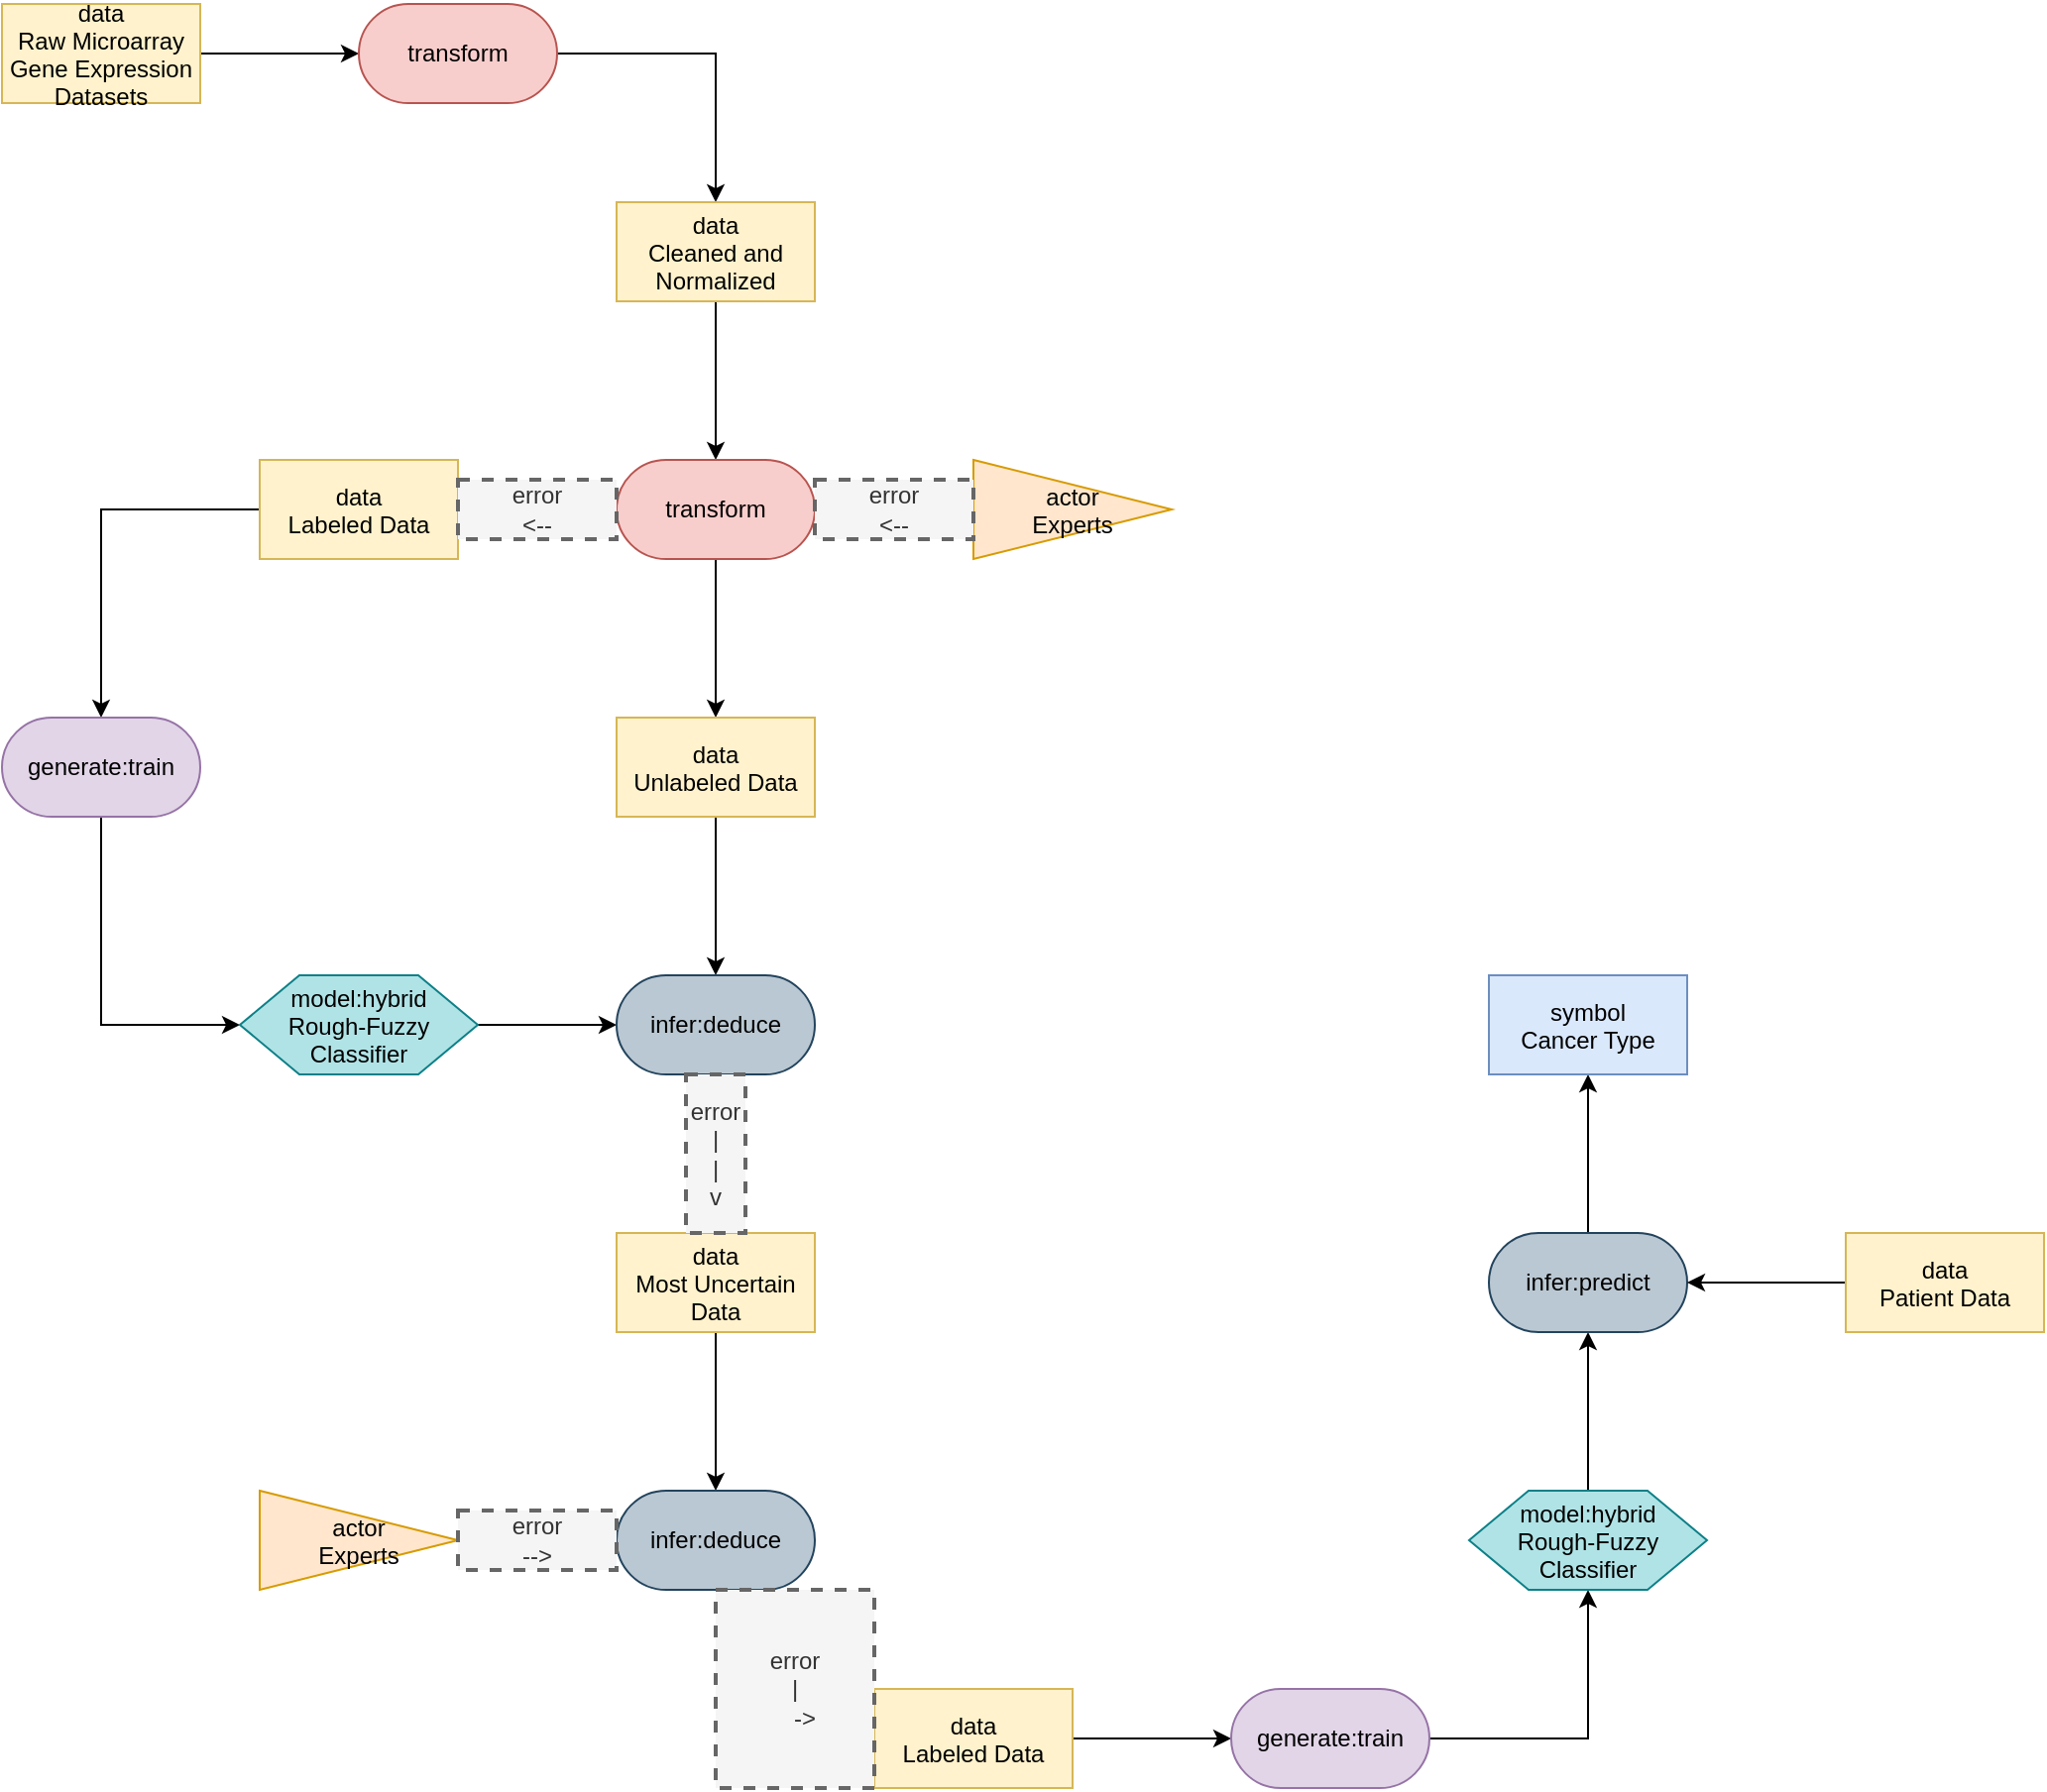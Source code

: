 <mxfile version="27.1.6" pages="2">
  <diagram name="Page-1" id="DYWIcZK1-25Avcm8wTOQ">
    <mxGraphModel dx="1429" dy="856" grid="1" gridSize="10" guides="1" tooltips="1" connect="1" arrows="1" fold="1" page="1" pageScale="1" pageWidth="3300" pageHeight="4681" math="0" shadow="0">
      <root>
        <mxCell id="0" />
        <mxCell id="1" parent="0" />
        <mxCell id="QzDq8rynKPK1qvdBXW3V-3" style="edgeStyle=orthogonalEdgeStyle;rounded=0;orthogonalLoop=1;jettySize=auto;html=1;exitX=1;exitY=0.5;exitDx=0;exitDy=0;entryX=0;entryY=0.5;entryDx=0;entryDy=0;" parent="1" source="QzDq8rynKPK1qvdBXW3V-1" target="QzDq8rynKPK1qvdBXW3V-2" edge="1">
          <mxGeometry relative="1" as="geometry" />
        </mxCell>
        <mxCell id="QzDq8rynKPK1qvdBXW3V-1" value="data&#xa;Raw Microarray&#xa;Gene Expression&#xa;Datasets" style="rectangle;fillColor=#fff2cc;strokeColor=#d6b656;" parent="1" name="data" vertex="1">
          <mxGeometry x="340" y="230" width="100" height="50" as="geometry" />
        </mxCell>
        <mxCell id="QzDq8rynKPK1qvdBXW3V-5" style="edgeStyle=orthogonalEdgeStyle;rounded=0;orthogonalLoop=1;jettySize=auto;html=1;exitX=1;exitY=0.5;exitDx=0;exitDy=0;entryX=0.5;entryY=0;entryDx=0;entryDy=0;" parent="1" source="QzDq8rynKPK1qvdBXW3V-2" target="QzDq8rynKPK1qvdBXW3V-4" edge="1">
          <mxGeometry relative="1" as="geometry" />
        </mxCell>
        <mxCell id="QzDq8rynKPK1qvdBXW3V-2" value="transform" style="rounded=1;whiteSpace=wrap;html=1;arcSize=50;fillColor=#f8cecc;strokeColor=#b85450;" parent="1" name="transform" vertex="1">
          <mxGeometry x="520" y="230" width="100" height="50" as="geometry" />
        </mxCell>
        <mxCell id="QzDq8rynKPK1qvdBXW3V-7" style="edgeStyle=orthogonalEdgeStyle;rounded=0;orthogonalLoop=1;jettySize=auto;html=1;exitX=0.5;exitY=1;exitDx=0;exitDy=0;entryX=0.5;entryY=0;entryDx=0;entryDy=0;" parent="1" source="QzDq8rynKPK1qvdBXW3V-4" target="QzDq8rynKPK1qvdBXW3V-6" edge="1">
          <mxGeometry relative="1" as="geometry" />
        </mxCell>
        <mxCell id="QzDq8rynKPK1qvdBXW3V-4" value="data&#xa;Cleaned and&#xa;Normalized" style="rectangle;fillColor=#fff2cc;strokeColor=#d6b656;" parent="1" name="data" vertex="1">
          <mxGeometry x="650" y="330" width="100" height="50" as="geometry" />
        </mxCell>
        <mxCell id="QzDq8rynKPK1qvdBXW3V-16" style="edgeStyle=orthogonalEdgeStyle;rounded=0;orthogonalLoop=1;jettySize=auto;html=1;exitX=0.5;exitY=1;exitDx=0;exitDy=0;entryX=0.5;entryY=0;entryDx=0;entryDy=0;" parent="1" source="QzDq8rynKPK1qvdBXW3V-6" target="QzDq8rynKPK1qvdBXW3V-14" edge="1">
          <mxGeometry relative="1" as="geometry" />
        </mxCell>
        <mxCell id="QzDq8rynKPK1qvdBXW3V-6" value="transform" style="rounded=1;whiteSpace=wrap;html=1;arcSize=50;fillColor=#f8cecc;strokeColor=#b85450;" parent="1" name="transform" vertex="1">
          <mxGeometry x="650" y="460" width="100" height="50" as="geometry" />
        </mxCell>
        <mxCell id="QzDq8rynKPK1qvdBXW3V-8" value="actor&#xa;Experts" style="triangle;fillColor=#ffe6cc;strokeColor=#d79b00;" parent="1" name="actor" vertex="1">
          <mxGeometry x="830" y="460" width="100" height="50" as="geometry" />
        </mxCell>
        <mxCell id="QzDq8rynKPK1qvdBXW3V-10" value="&lt;div&gt;error&lt;/div&gt;&lt;div&gt;&amp;lt;--&lt;/div&gt;" style="text;html=1;align=center;verticalAlign=middle;whiteSpace=wrap;rounded=0;dashed=1;fillColor=#f5f5f5;fontColor=#333333;strokeColor=#666666;strokeWidth=2;" parent="1" name="text" vertex="1">
          <mxGeometry x="750" y="470" width="80" height="30" as="geometry" />
        </mxCell>
        <mxCell id="QzDq8rynKPK1qvdBXW3V-19" style="edgeStyle=orthogonalEdgeStyle;rounded=0;orthogonalLoop=1;jettySize=auto;html=1;exitX=0;exitY=0.5;exitDx=0;exitDy=0;entryX=0.5;entryY=0;entryDx=0;entryDy=0;" parent="1" source="QzDq8rynKPK1qvdBXW3V-12" target="QzDq8rynKPK1qvdBXW3V-18" edge="1">
          <mxGeometry relative="1" as="geometry" />
        </mxCell>
        <mxCell id="QzDq8rynKPK1qvdBXW3V-12" value="data&#xa;Labeled Data" style="rectangle;fillColor=#fff2cc;strokeColor=#d6b656;" parent="1" name="data" vertex="1">
          <mxGeometry x="470" y="460" width="100" height="50" as="geometry" />
        </mxCell>
        <mxCell id="QzDq8rynKPK1qvdBXW3V-22" style="edgeStyle=orthogonalEdgeStyle;rounded=0;orthogonalLoop=1;jettySize=auto;html=1;exitX=0.5;exitY=1;exitDx=0;exitDy=0;entryX=0.5;entryY=0;entryDx=0;entryDy=0;" parent="1" source="QzDq8rynKPK1qvdBXW3V-14" target="QzDq8rynKPK1qvdBXW3V-21" edge="1">
          <mxGeometry relative="1" as="geometry" />
        </mxCell>
        <mxCell id="QzDq8rynKPK1qvdBXW3V-14" value="data&#xa;Unlabeled Data" style="rectangle;fillColor=#fff2cc;strokeColor=#d6b656;" parent="1" name="data" vertex="1">
          <mxGeometry x="650" y="590" width="100" height="50" as="geometry" />
        </mxCell>
        <mxCell id="QzDq8rynKPK1qvdBXW3V-17" value="&lt;div&gt;error&lt;/div&gt;&lt;div&gt;&amp;lt;--&lt;/div&gt;" style="text;html=1;align=center;verticalAlign=middle;whiteSpace=wrap;rounded=0;dashed=1;fillColor=#f5f5f5;fontColor=#333333;strokeColor=#666666;strokeWidth=2;" parent="1" name="text" vertex="1">
          <mxGeometry x="570" y="470" width="80" height="30" as="geometry" />
        </mxCell>
        <mxCell id="QzDq8rynKPK1qvdBXW3V-23" style="edgeStyle=orthogonalEdgeStyle;rounded=0;orthogonalLoop=1;jettySize=auto;html=1;exitX=0.5;exitY=1;exitDx=0;exitDy=0;entryX=0;entryY=0.5;entryDx=0;entryDy=0;" parent="1" source="QzDq8rynKPK1qvdBXW3V-18" target="QzDq8rynKPK1qvdBXW3V-20" edge="1">
          <mxGeometry relative="1" as="geometry" />
        </mxCell>
        <mxCell id="QzDq8rynKPK1qvdBXW3V-18" value="generate:train" style="rounded=1;whiteSpace=wrap;html=1;arcSize=50;fillColor=#e1d5e7;strokeColor=#9673a6;" parent="1" name="generate:train" vertex="1">
          <mxGeometry x="340" y="590" width="100" height="50" as="geometry" />
        </mxCell>
        <mxCell id="QzDq8rynKPK1qvdBXW3V-24" style="edgeStyle=orthogonalEdgeStyle;rounded=0;orthogonalLoop=1;jettySize=auto;html=1;exitX=1;exitY=0.5;exitDx=0;exitDy=0;entryX=0;entryY=0.5;entryDx=0;entryDy=0;" parent="1" source="QzDq8rynKPK1qvdBXW3V-20" target="QzDq8rynKPK1qvdBXW3V-21" edge="1">
          <mxGeometry relative="1" as="geometry" />
        </mxCell>
        <mxCell id="QzDq8rynKPK1qvdBXW3V-20" value="model:hybrid&#xa;Rough-Fuzzy&#xa;Classifier" style="shape=hexagon;perimeter=hexagonPerimeter2;fillColor=#b0e3e6;strokeColor=#0e8088;" parent="1" name="model" vertex="1">
          <mxGeometry x="460" y="720" width="120" height="50" as="geometry" />
        </mxCell>
        <mxCell id="QzDq8rynKPK1qvdBXW3V-21" value="infer:deduce" style="rounded=1;whiteSpace=wrap;html=1;arcSize=50;fillColor=#bac8d3;strokeColor=#23445d;" parent="1" name="infer:deduce" vertex="1">
          <mxGeometry x="650" y="720" width="100" height="50" as="geometry" />
        </mxCell>
        <mxCell id="QzDq8rynKPK1qvdBXW3V-30" style="edgeStyle=orthogonalEdgeStyle;rounded=0;orthogonalLoop=1;jettySize=auto;html=1;exitX=0.5;exitY=1;exitDx=0;exitDy=0;entryX=0.5;entryY=0;entryDx=0;entryDy=0;" parent="1" source="QzDq8rynKPK1qvdBXW3V-25" target="QzDq8rynKPK1qvdBXW3V-29" edge="1">
          <mxGeometry relative="1" as="geometry" />
        </mxCell>
        <mxCell id="QzDq8rynKPK1qvdBXW3V-25" value="data&#xa;Most Uncertain&#xa;Data" style="rectangle;fillColor=#fff2cc;strokeColor=#d6b656;" parent="1" name="data" vertex="1">
          <mxGeometry x="650" y="850" width="100" height="50" as="geometry" />
        </mxCell>
        <mxCell id="QzDq8rynKPK1qvdBXW3V-27" value="&lt;div&gt;error&lt;/div&gt;&lt;div&gt;|&lt;/div&gt;&lt;div&gt;|&lt;/div&gt;&lt;div&gt;v&lt;/div&gt;" style="text;html=1;align=center;verticalAlign=middle;whiteSpace=wrap;rounded=0;dashed=1;fillColor=#f5f5f5;fontColor=#333333;strokeColor=#666666;strokeWidth=2;" parent="1" name="text" vertex="1">
          <mxGeometry x="685" y="770" width="30" height="80" as="geometry" />
        </mxCell>
        <mxCell id="QzDq8rynKPK1qvdBXW3V-28" value="actor&#xa;Experts" style="triangle;fillColor=#ffe6cc;strokeColor=#d79b00;" parent="1" name="actor" vertex="1">
          <mxGeometry x="470" y="980" width="100" height="50" as="geometry" />
        </mxCell>
        <mxCell id="QzDq8rynKPK1qvdBXW3V-29" value="infer:deduce" style="rounded=1;whiteSpace=wrap;html=1;arcSize=50;fillColor=#bac8d3;strokeColor=#23445d;" parent="1" name="infer:deduce" vertex="1">
          <mxGeometry x="650" y="980" width="100" height="50" as="geometry" />
        </mxCell>
        <mxCell id="QzDq8rynKPK1qvdBXW3V-32" value="&lt;div&gt;error&lt;/div&gt;&lt;div&gt;--&amp;gt;&lt;/div&gt;" style="text;html=1;align=center;verticalAlign=middle;whiteSpace=wrap;rounded=0;dashed=1;fillColor=#f5f5f5;fontColor=#333333;strokeColor=#666666;strokeWidth=2;" parent="1" name="text" vertex="1">
          <mxGeometry x="570" y="990" width="80" height="30" as="geometry" />
        </mxCell>
        <mxCell id="QzDq8rynKPK1qvdBXW3V-39" style="edgeStyle=orthogonalEdgeStyle;rounded=0;orthogonalLoop=1;jettySize=auto;html=1;exitX=1;exitY=0.5;exitDx=0;exitDy=0;entryX=0;entryY=0.5;entryDx=0;entryDy=0;" parent="1" source="QzDq8rynKPK1qvdBXW3V-33" target="QzDq8rynKPK1qvdBXW3V-38" edge="1">
          <mxGeometry relative="1" as="geometry" />
        </mxCell>
        <mxCell id="QzDq8rynKPK1qvdBXW3V-33" value="data&#xa;Labeled Data" style="rectangle;fillColor=#fff2cc;strokeColor=#d6b656;" parent="1" name="data" vertex="1">
          <mxGeometry x="780" y="1080" width="100" height="50" as="geometry" />
        </mxCell>
        <mxCell id="QzDq8rynKPK1qvdBXW3V-37" value="&lt;div&gt;error&lt;/div&gt;&lt;div&gt;|&lt;/div&gt;&lt;div&gt;&amp;nbsp;&amp;nbsp; -&amp;gt;&lt;/div&gt;" style="text;html=1;align=center;verticalAlign=middle;whiteSpace=wrap;rounded=0;dashed=1;fillColor=#f5f5f5;fontColor=#333333;strokeColor=#666666;strokeWidth=2;" parent="1" name="text" vertex="1">
          <mxGeometry x="700" y="1030" width="80" height="100" as="geometry" />
        </mxCell>
        <mxCell id="QzDq8rynKPK1qvdBXW3V-41" style="edgeStyle=orthogonalEdgeStyle;rounded=0;orthogonalLoop=1;jettySize=auto;html=1;exitX=1;exitY=0.5;exitDx=0;exitDy=0;entryX=0.5;entryY=1;entryDx=0;entryDy=0;" parent="1" source="QzDq8rynKPK1qvdBXW3V-38" target="QzDq8rynKPK1qvdBXW3V-40" edge="1">
          <mxGeometry relative="1" as="geometry" />
        </mxCell>
        <mxCell id="QzDq8rynKPK1qvdBXW3V-38" value="generate:train" style="rounded=1;whiteSpace=wrap;html=1;arcSize=50;fillColor=#e1d5e7;strokeColor=#9673a6;" parent="1" name="generate:train" vertex="1">
          <mxGeometry x="960" y="1080" width="100" height="50" as="geometry" />
        </mxCell>
        <mxCell id="QzDq8rynKPK1qvdBXW3V-43" style="edgeStyle=orthogonalEdgeStyle;rounded=0;orthogonalLoop=1;jettySize=auto;html=1;exitX=0.5;exitY=0;exitDx=0;exitDy=0;entryX=0.5;entryY=1;entryDx=0;entryDy=0;" parent="1" source="QzDq8rynKPK1qvdBXW3V-40" target="QzDq8rynKPK1qvdBXW3V-42" edge="1">
          <mxGeometry relative="1" as="geometry" />
        </mxCell>
        <mxCell id="QzDq8rynKPK1qvdBXW3V-40" value="model:hybrid&#xa;Rough-Fuzzy&#xa;Classifier" style="shape=hexagon;perimeter=hexagonPerimeter2;fillColor=#b0e3e6;strokeColor=#0e8088;" parent="1" name="model" vertex="1">
          <mxGeometry x="1080" y="980" width="120" height="50" as="geometry" />
        </mxCell>
        <mxCell id="QzDq8rynKPK1qvdBXW3V-47" style="edgeStyle=orthogonalEdgeStyle;rounded=0;orthogonalLoop=1;jettySize=auto;html=1;exitX=0.5;exitY=0;exitDx=0;exitDy=0;entryX=0.5;entryY=1;entryDx=0;entryDy=0;" parent="1" source="QzDq8rynKPK1qvdBXW3V-42" target="QzDq8rynKPK1qvdBXW3V-46" edge="1">
          <mxGeometry relative="1" as="geometry" />
        </mxCell>
        <mxCell id="QzDq8rynKPK1qvdBXW3V-42" value="infer:predict" style="rounded=1;whiteSpace=wrap;html=1;arcSize=50;fillColor=#bac8d3;strokeColor=#23445d;" parent="1" name="infer:deduce" vertex="1">
          <mxGeometry x="1090" y="850" width="100" height="50" as="geometry" />
        </mxCell>
        <mxCell id="QzDq8rynKPK1qvdBXW3V-45" style="edgeStyle=orthogonalEdgeStyle;rounded=0;orthogonalLoop=1;jettySize=auto;html=1;exitX=0;exitY=0.5;exitDx=0;exitDy=0;entryX=1;entryY=0.5;entryDx=0;entryDy=0;" parent="1" source="QzDq8rynKPK1qvdBXW3V-44" target="QzDq8rynKPK1qvdBXW3V-42" edge="1">
          <mxGeometry relative="1" as="geometry" />
        </mxCell>
        <mxCell id="QzDq8rynKPK1qvdBXW3V-44" value="data&#xa;Patient Data" style="rectangle;fillColor=#fff2cc;strokeColor=#d6b656;" parent="1" name="data" vertex="1">
          <mxGeometry x="1270" y="850" width="100" height="50" as="geometry" />
        </mxCell>
        <mxCell id="QzDq8rynKPK1qvdBXW3V-46" value="symbol&#xa;Cancer Type" style="rectangle;fillColor=#dae8fc;strokeColor=#6c8ebf;" parent="1" name="symbol" vertex="1">
          <mxGeometry x="1090" y="720" width="100" height="50" as="geometry" />
        </mxCell>
      </root>
    </mxGraphModel>
  </diagram>
  <diagram name="Copy of Page-1" id="GAcsiQ3O6E8d-jxwSrGk">
    <mxGraphModel dx="1965" dy="1178" grid="1" gridSize="10" guides="1" tooltips="1" connect="1" arrows="1" fold="1" page="1" pageScale="1" pageWidth="3300" pageHeight="4681" math="0" shadow="0">
      <root>
        <mxCell id="lZMerHz-8ARIyKpBglap-0" />
        <mxCell id="lZMerHz-8ARIyKpBglap-1" parent="lZMerHz-8ARIyKpBglap-0" />
        <mxCell id="lZMerHz-8ARIyKpBglap-2" style="edgeStyle=orthogonalEdgeStyle;rounded=0;orthogonalLoop=1;jettySize=auto;html=1;exitX=1;exitY=0.5;exitDx=0;exitDy=0;entryX=0;entryY=0.5;entryDx=0;entryDy=0;" edge="1" parent="lZMerHz-8ARIyKpBglap-1" source="lZMerHz-8ARIyKpBglap-3" target="lZMerHz-8ARIyKpBglap-5">
          <mxGeometry relative="1" as="geometry" />
        </mxCell>
        <mxCell id="lZMerHz-8ARIyKpBglap-3" value="data&#xa;Raw Microarray&#xa;Gene Expression&#xa;Datasets" style="rectangle;fillColor=#fff2cc;strokeColor=#d6b656;" name="data" vertex="1" parent="lZMerHz-8ARIyKpBglap-1">
          <mxGeometry x="340" y="230" width="100" height="50" as="geometry" />
        </mxCell>
        <mxCell id="lZMerHz-8ARIyKpBglap-4" style="edgeStyle=orthogonalEdgeStyle;rounded=0;orthogonalLoop=1;jettySize=auto;html=1;exitX=1;exitY=0.5;exitDx=0;exitDy=0;entryX=0.5;entryY=0;entryDx=0;entryDy=0;" edge="1" parent="lZMerHz-8ARIyKpBglap-1" source="lZMerHz-8ARIyKpBglap-5" target="lZMerHz-8ARIyKpBglap-7">
          <mxGeometry relative="1" as="geometry" />
        </mxCell>
        <mxCell id="lZMerHz-8ARIyKpBglap-5" value="transform" style="rounded=1;whiteSpace=wrap;html=1;arcSize=50;fillColor=#f8cecc;strokeColor=#b85450;" name="transform" vertex="1" parent="lZMerHz-8ARIyKpBglap-1">
          <mxGeometry x="520" y="230" width="100" height="50" as="geometry" />
        </mxCell>
        <mxCell id="lZMerHz-8ARIyKpBglap-6" style="edgeStyle=orthogonalEdgeStyle;rounded=0;orthogonalLoop=1;jettySize=auto;html=1;exitX=0.5;exitY=1;exitDx=0;exitDy=0;entryX=0.5;entryY=0;entryDx=0;entryDy=0;" edge="1" parent="lZMerHz-8ARIyKpBglap-1" source="lZMerHz-8ARIyKpBglap-7" target="lZMerHz-8ARIyKpBglap-9">
          <mxGeometry relative="1" as="geometry" />
        </mxCell>
        <mxCell id="lZMerHz-8ARIyKpBglap-7" value="data&#xa;Cleaned and&#xa;Normalized" style="rectangle;fillColor=#fff2cc;strokeColor=#d6b656;" name="data" vertex="1" parent="lZMerHz-8ARIyKpBglap-1">
          <mxGeometry x="650" y="330" width="100" height="50" as="geometry" />
        </mxCell>
        <mxCell id="lZMerHz-8ARIyKpBglap-8" style="edgeStyle=orthogonalEdgeStyle;rounded=0;orthogonalLoop=1;jettySize=auto;html=1;exitX=0.5;exitY=1;exitDx=0;exitDy=0;entryX=0.5;entryY=0;entryDx=0;entryDy=0;" edge="1" parent="lZMerHz-8ARIyKpBglap-1" source="lZMerHz-8ARIyKpBglap-9" target="lZMerHz-8ARIyKpBglap-15">
          <mxGeometry relative="1" as="geometry" />
        </mxCell>
        <mxCell id="BlRlLX_Tl1VVQXvpcXoL-0" style="edgeStyle=orthogonalEdgeStyle;rounded=0;orthogonalLoop=1;jettySize=auto;html=1;exitX=0;exitY=0.5;exitDx=0;exitDy=0;entryX=1;entryY=0.5;entryDx=0;entryDy=0;" edge="1" parent="lZMerHz-8ARIyKpBglap-1" source="lZMerHz-8ARIyKpBglap-9" target="lZMerHz-8ARIyKpBglap-13">
          <mxGeometry relative="1" as="geometry" />
        </mxCell>
        <mxCell id="lZMerHz-8ARIyKpBglap-9" value="transform" style="rounded=1;whiteSpace=wrap;html=1;arcSize=50;fillColor=#f8cecc;strokeColor=#b85450;" name="transform" vertex="1" parent="lZMerHz-8ARIyKpBglap-1">
          <mxGeometry x="650" y="460" width="100" height="50" as="geometry" />
        </mxCell>
        <mxCell id="BlRlLX_Tl1VVQXvpcXoL-1" style="edgeStyle=orthogonalEdgeStyle;rounded=0;orthogonalLoop=1;jettySize=auto;html=1;exitX=0;exitY=0.5;exitDx=0;exitDy=0;entryX=1;entryY=0.5;entryDx=0;entryDy=0;" edge="1" parent="lZMerHz-8ARIyKpBglap-1" source="lZMerHz-8ARIyKpBglap-10" target="lZMerHz-8ARIyKpBglap-9">
          <mxGeometry relative="1" as="geometry" />
        </mxCell>
        <mxCell id="lZMerHz-8ARIyKpBglap-10" value="actor&#xa;Experts" style="triangle;fillColor=#ffe6cc;strokeColor=#d79b00;" name="actor" vertex="1" parent="lZMerHz-8ARIyKpBglap-1">
          <mxGeometry x="830" y="460" width="100" height="50" as="geometry" />
        </mxCell>
        <mxCell id="lZMerHz-8ARIyKpBglap-12" style="edgeStyle=orthogonalEdgeStyle;rounded=0;orthogonalLoop=1;jettySize=auto;html=1;exitX=0;exitY=0.5;exitDx=0;exitDy=0;entryX=0.5;entryY=0;entryDx=0;entryDy=0;" edge="1" parent="lZMerHz-8ARIyKpBglap-1" source="lZMerHz-8ARIyKpBglap-13" target="lZMerHz-8ARIyKpBglap-18">
          <mxGeometry relative="1" as="geometry" />
        </mxCell>
        <mxCell id="lZMerHz-8ARIyKpBglap-13" value="data&#xa;Labeled Data" style="rectangle;fillColor=#fff2cc;strokeColor=#d6b656;" name="data" vertex="1" parent="lZMerHz-8ARIyKpBglap-1">
          <mxGeometry x="470" y="460" width="100" height="50" as="geometry" />
        </mxCell>
        <mxCell id="lZMerHz-8ARIyKpBglap-14" style="edgeStyle=orthogonalEdgeStyle;rounded=0;orthogonalLoop=1;jettySize=auto;html=1;exitX=0.5;exitY=1;exitDx=0;exitDy=0;entryX=0.5;entryY=0;entryDx=0;entryDy=0;" edge="1" parent="lZMerHz-8ARIyKpBglap-1" source="lZMerHz-8ARIyKpBglap-15" target="lZMerHz-8ARIyKpBglap-21">
          <mxGeometry relative="1" as="geometry" />
        </mxCell>
        <mxCell id="lZMerHz-8ARIyKpBglap-15" value="data&#xa;Unlabeled Data" style="rectangle;fillColor=#fff2cc;strokeColor=#d6b656;" name="data" vertex="1" parent="lZMerHz-8ARIyKpBglap-1">
          <mxGeometry x="650" y="590" width="100" height="50" as="geometry" />
        </mxCell>
        <mxCell id="lZMerHz-8ARIyKpBglap-17" style="edgeStyle=orthogonalEdgeStyle;rounded=0;orthogonalLoop=1;jettySize=auto;html=1;exitX=0.5;exitY=1;exitDx=0;exitDy=0;entryX=0;entryY=0.5;entryDx=0;entryDy=0;" edge="1" parent="lZMerHz-8ARIyKpBglap-1" source="lZMerHz-8ARIyKpBglap-18" target="lZMerHz-8ARIyKpBglap-20">
          <mxGeometry relative="1" as="geometry" />
        </mxCell>
        <mxCell id="lZMerHz-8ARIyKpBglap-18" value="generate:train" style="rounded=1;whiteSpace=wrap;html=1;arcSize=50;fillColor=#e1d5e7;strokeColor=#9673a6;" name="generate:train" vertex="1" parent="lZMerHz-8ARIyKpBglap-1">
          <mxGeometry x="340" y="590" width="100" height="50" as="geometry" />
        </mxCell>
        <mxCell id="lZMerHz-8ARIyKpBglap-19" style="edgeStyle=orthogonalEdgeStyle;rounded=0;orthogonalLoop=1;jettySize=auto;html=1;exitX=1;exitY=0.5;exitDx=0;exitDy=0;entryX=0;entryY=0.5;entryDx=0;entryDy=0;" edge="1" parent="lZMerHz-8ARIyKpBglap-1" source="lZMerHz-8ARIyKpBglap-20" target="lZMerHz-8ARIyKpBglap-21">
          <mxGeometry relative="1" as="geometry" />
        </mxCell>
        <mxCell id="lZMerHz-8ARIyKpBglap-20" value="model:hybrid&#xa;Rough-Fuzzy&#xa;Classifier" style="shape=hexagon;perimeter=hexagonPerimeter2;fillColor=#b0e3e6;strokeColor=#0e8088;" name="model" vertex="1" parent="lZMerHz-8ARIyKpBglap-1">
          <mxGeometry x="460" y="720" width="120" height="50" as="geometry" />
        </mxCell>
        <mxCell id="BlRlLX_Tl1VVQXvpcXoL-2" style="edgeStyle=orthogonalEdgeStyle;rounded=0;orthogonalLoop=1;jettySize=auto;html=1;exitX=0.5;exitY=1;exitDx=0;exitDy=0;entryX=0.5;entryY=0;entryDx=0;entryDy=0;" edge="1" parent="lZMerHz-8ARIyKpBglap-1" source="lZMerHz-8ARIyKpBglap-21" target="lZMerHz-8ARIyKpBglap-23">
          <mxGeometry relative="1" as="geometry" />
        </mxCell>
        <mxCell id="lZMerHz-8ARIyKpBglap-21" value="infer:deduce" style="rounded=1;whiteSpace=wrap;html=1;arcSize=50;fillColor=#bac8d3;strokeColor=#23445d;" name="infer:deduce" vertex="1" parent="lZMerHz-8ARIyKpBglap-1">
          <mxGeometry x="650" y="720" width="100" height="50" as="geometry" />
        </mxCell>
        <mxCell id="lZMerHz-8ARIyKpBglap-22" style="edgeStyle=orthogonalEdgeStyle;rounded=0;orthogonalLoop=1;jettySize=auto;html=1;exitX=0.5;exitY=1;exitDx=0;exitDy=0;entryX=0.5;entryY=0;entryDx=0;entryDy=0;" edge="1" parent="lZMerHz-8ARIyKpBglap-1" source="lZMerHz-8ARIyKpBglap-23" target="lZMerHz-8ARIyKpBglap-26">
          <mxGeometry relative="1" as="geometry" />
        </mxCell>
        <mxCell id="lZMerHz-8ARIyKpBglap-23" value="data&#xa;Most Uncertain&#xa;Data" style="rectangle;fillColor=#fff2cc;strokeColor=#d6b656;" name="data" vertex="1" parent="lZMerHz-8ARIyKpBglap-1">
          <mxGeometry x="650" y="850" width="100" height="50" as="geometry" />
        </mxCell>
        <mxCell id="BlRlLX_Tl1VVQXvpcXoL-3" style="edgeStyle=orthogonalEdgeStyle;rounded=0;orthogonalLoop=1;jettySize=auto;html=1;exitX=1;exitY=0.5;exitDx=0;exitDy=0;entryX=0;entryY=0.5;entryDx=0;entryDy=0;" edge="1" parent="lZMerHz-8ARIyKpBglap-1" source="lZMerHz-8ARIyKpBglap-25" target="lZMerHz-8ARIyKpBglap-26">
          <mxGeometry relative="1" as="geometry" />
        </mxCell>
        <mxCell id="lZMerHz-8ARIyKpBglap-25" value="actor&#xa;Experts" style="triangle;fillColor=#ffe6cc;strokeColor=#d79b00;" name="actor" vertex="1" parent="lZMerHz-8ARIyKpBglap-1">
          <mxGeometry x="470" y="980" width="100" height="50" as="geometry" />
        </mxCell>
        <mxCell id="BlRlLX_Tl1VVQXvpcXoL-4" style="edgeStyle=orthogonalEdgeStyle;rounded=0;orthogonalLoop=1;jettySize=auto;html=1;exitX=0.5;exitY=1;exitDx=0;exitDy=0;entryX=0;entryY=0.5;entryDx=0;entryDy=0;" edge="1" parent="lZMerHz-8ARIyKpBglap-1" source="lZMerHz-8ARIyKpBglap-26" target="lZMerHz-8ARIyKpBglap-29">
          <mxGeometry relative="1" as="geometry" />
        </mxCell>
        <mxCell id="lZMerHz-8ARIyKpBglap-26" value="infer:deduce" style="rounded=1;whiteSpace=wrap;html=1;arcSize=50;fillColor=#bac8d3;strokeColor=#23445d;" name="infer:deduce" vertex="1" parent="lZMerHz-8ARIyKpBglap-1">
          <mxGeometry x="650" y="980" width="100" height="50" as="geometry" />
        </mxCell>
        <mxCell id="lZMerHz-8ARIyKpBglap-28" style="edgeStyle=orthogonalEdgeStyle;rounded=0;orthogonalLoop=1;jettySize=auto;html=1;exitX=1;exitY=0.5;exitDx=0;exitDy=0;entryX=0;entryY=0.5;entryDx=0;entryDy=0;" edge="1" parent="lZMerHz-8ARIyKpBglap-1" source="lZMerHz-8ARIyKpBglap-29" target="lZMerHz-8ARIyKpBglap-32">
          <mxGeometry relative="1" as="geometry" />
        </mxCell>
        <mxCell id="lZMerHz-8ARIyKpBglap-29" value="data&#xa;Labeled Data" style="rectangle;fillColor=#fff2cc;strokeColor=#d6b656;" name="data" vertex="1" parent="lZMerHz-8ARIyKpBglap-1">
          <mxGeometry x="780" y="1080" width="100" height="50" as="geometry" />
        </mxCell>
        <mxCell id="lZMerHz-8ARIyKpBglap-31" style="edgeStyle=orthogonalEdgeStyle;rounded=0;orthogonalLoop=1;jettySize=auto;html=1;exitX=1;exitY=0.5;exitDx=0;exitDy=0;entryX=0.5;entryY=1;entryDx=0;entryDy=0;" edge="1" parent="lZMerHz-8ARIyKpBglap-1" source="lZMerHz-8ARIyKpBglap-32" target="lZMerHz-8ARIyKpBglap-34">
          <mxGeometry relative="1" as="geometry" />
        </mxCell>
        <mxCell id="lZMerHz-8ARIyKpBglap-32" value="generate:train" style="rounded=1;whiteSpace=wrap;html=1;arcSize=50;fillColor=#e1d5e7;strokeColor=#9673a6;" name="generate:train" vertex="1" parent="lZMerHz-8ARIyKpBglap-1">
          <mxGeometry x="960" y="1080" width="100" height="50" as="geometry" />
        </mxCell>
        <mxCell id="lZMerHz-8ARIyKpBglap-33" style="edgeStyle=orthogonalEdgeStyle;rounded=0;orthogonalLoop=1;jettySize=auto;html=1;exitX=0.5;exitY=0;exitDx=0;exitDy=0;entryX=0.5;entryY=1;entryDx=0;entryDy=0;" edge="1" parent="lZMerHz-8ARIyKpBglap-1" source="lZMerHz-8ARIyKpBglap-34" target="lZMerHz-8ARIyKpBglap-36">
          <mxGeometry relative="1" as="geometry" />
        </mxCell>
        <mxCell id="lZMerHz-8ARIyKpBglap-34" value="model:hybrid&#xa;Rough-Fuzzy&#xa;Classifier" style="shape=hexagon;perimeter=hexagonPerimeter2;fillColor=#b0e3e6;strokeColor=#0e8088;" name="model" vertex="1" parent="lZMerHz-8ARIyKpBglap-1">
          <mxGeometry x="1080" y="980" width="120" height="50" as="geometry" />
        </mxCell>
        <mxCell id="lZMerHz-8ARIyKpBglap-35" style="edgeStyle=orthogonalEdgeStyle;rounded=0;orthogonalLoop=1;jettySize=auto;html=1;exitX=0.5;exitY=0;exitDx=0;exitDy=0;entryX=0.5;entryY=1;entryDx=0;entryDy=0;" edge="1" parent="lZMerHz-8ARIyKpBglap-1" source="lZMerHz-8ARIyKpBglap-36" target="lZMerHz-8ARIyKpBglap-39">
          <mxGeometry relative="1" as="geometry" />
        </mxCell>
        <mxCell id="lZMerHz-8ARIyKpBglap-36" value="infer:predict" style="rounded=1;whiteSpace=wrap;html=1;arcSize=50;fillColor=#bac8d3;strokeColor=#23445d;" name="infer:deduce" vertex="1" parent="lZMerHz-8ARIyKpBglap-1">
          <mxGeometry x="1090" y="850" width="100" height="50" as="geometry" />
        </mxCell>
        <mxCell id="lZMerHz-8ARIyKpBglap-37" style="edgeStyle=orthogonalEdgeStyle;rounded=0;orthogonalLoop=1;jettySize=auto;html=1;exitX=0;exitY=0.5;exitDx=0;exitDy=0;entryX=1;entryY=0.5;entryDx=0;entryDy=0;" edge="1" parent="lZMerHz-8ARIyKpBglap-1" source="lZMerHz-8ARIyKpBglap-38" target="lZMerHz-8ARIyKpBglap-36">
          <mxGeometry relative="1" as="geometry" />
        </mxCell>
        <mxCell id="lZMerHz-8ARIyKpBglap-38" value="data&#xa;Patient Data" style="rectangle;fillColor=#fff2cc;strokeColor=#d6b656;" name="data" vertex="1" parent="lZMerHz-8ARIyKpBglap-1">
          <mxGeometry x="1270" y="850" width="100" height="50" as="geometry" />
        </mxCell>
        <mxCell id="lZMerHz-8ARIyKpBglap-39" value="symbol&#xa;Cancer Type" style="rectangle;fillColor=#dae8fc;strokeColor=#6c8ebf;" name="symbol" vertex="1" parent="lZMerHz-8ARIyKpBglap-1">
          <mxGeometry x="1090" y="720" width="100" height="50" as="geometry" />
        </mxCell>
      </root>
    </mxGraphModel>
  </diagram>
</mxfile>
